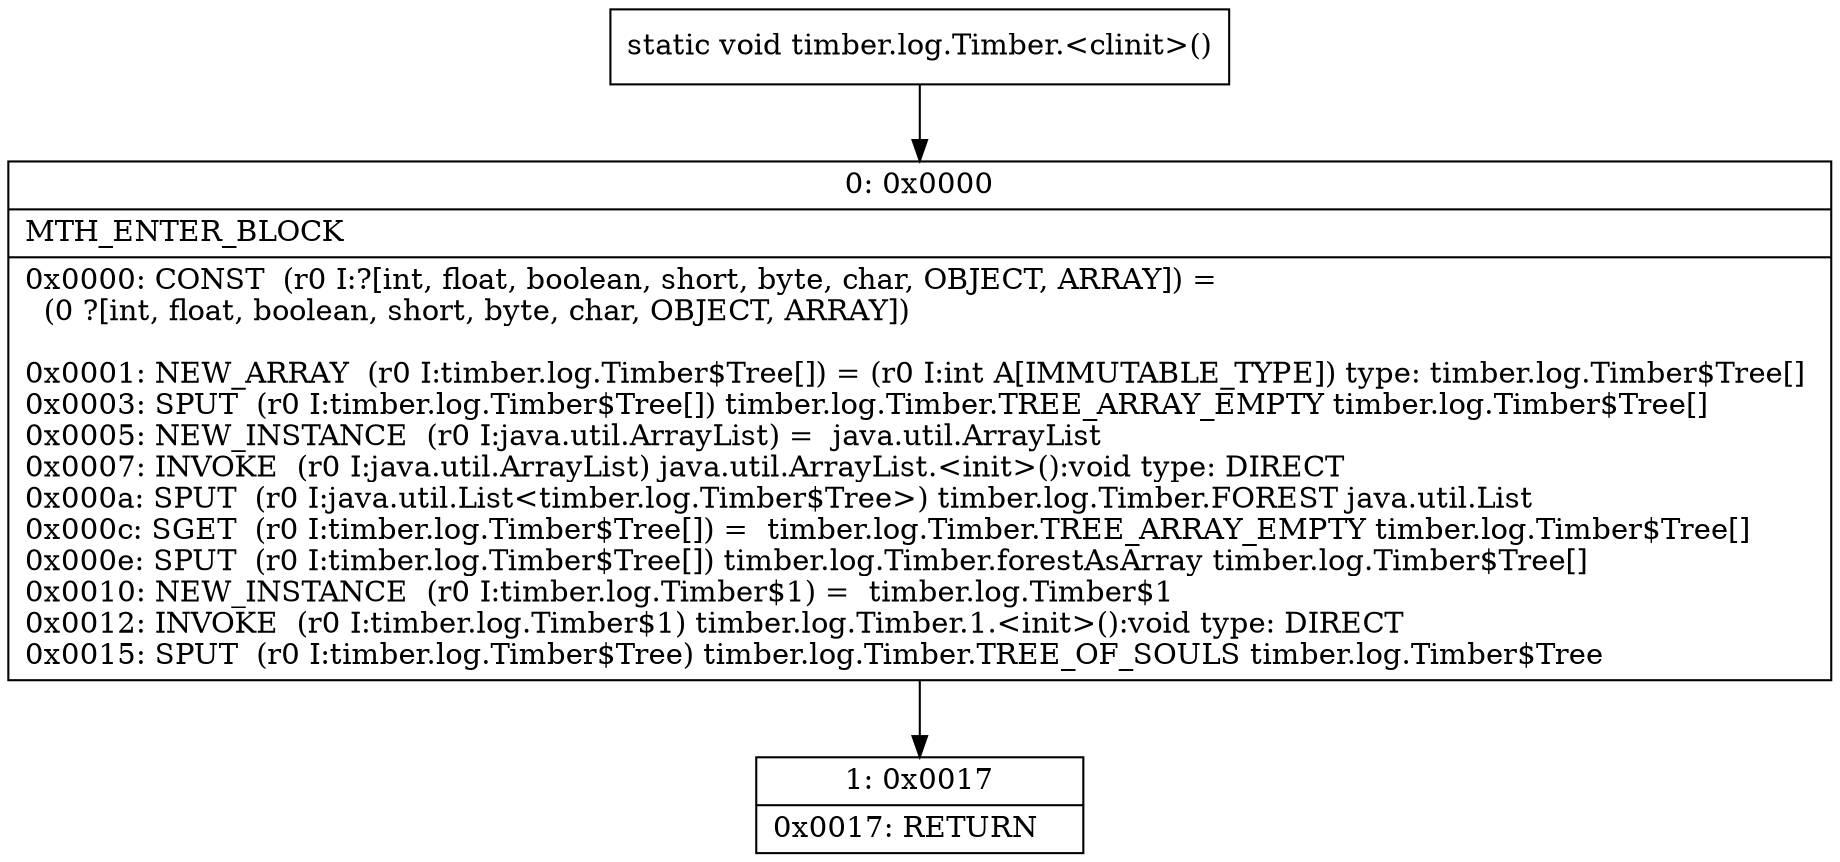 digraph "CFG fortimber.log.Timber.\<clinit\>()V" {
Node_0 [shape=record,label="{0\:\ 0x0000|MTH_ENTER_BLOCK\l|0x0000: CONST  (r0 I:?[int, float, boolean, short, byte, char, OBJECT, ARRAY]) = \l  (0 ?[int, float, boolean, short, byte, char, OBJECT, ARRAY])\l \l0x0001: NEW_ARRAY  (r0 I:timber.log.Timber$Tree[]) = (r0 I:int A[IMMUTABLE_TYPE]) type: timber.log.Timber$Tree[] \l0x0003: SPUT  (r0 I:timber.log.Timber$Tree[]) timber.log.Timber.TREE_ARRAY_EMPTY timber.log.Timber$Tree[] \l0x0005: NEW_INSTANCE  (r0 I:java.util.ArrayList) =  java.util.ArrayList \l0x0007: INVOKE  (r0 I:java.util.ArrayList) java.util.ArrayList.\<init\>():void type: DIRECT \l0x000a: SPUT  (r0 I:java.util.List\<timber.log.Timber$Tree\>) timber.log.Timber.FOREST java.util.List \l0x000c: SGET  (r0 I:timber.log.Timber$Tree[]) =  timber.log.Timber.TREE_ARRAY_EMPTY timber.log.Timber$Tree[] \l0x000e: SPUT  (r0 I:timber.log.Timber$Tree[]) timber.log.Timber.forestAsArray timber.log.Timber$Tree[] \l0x0010: NEW_INSTANCE  (r0 I:timber.log.Timber$1) =  timber.log.Timber$1 \l0x0012: INVOKE  (r0 I:timber.log.Timber$1) timber.log.Timber.1.\<init\>():void type: DIRECT \l0x0015: SPUT  (r0 I:timber.log.Timber$Tree) timber.log.Timber.TREE_OF_SOULS timber.log.Timber$Tree \l}"];
Node_1 [shape=record,label="{1\:\ 0x0017|0x0017: RETURN   \l}"];
MethodNode[shape=record,label="{static void timber.log.Timber.\<clinit\>() }"];
MethodNode -> Node_0;
Node_0 -> Node_1;
}

